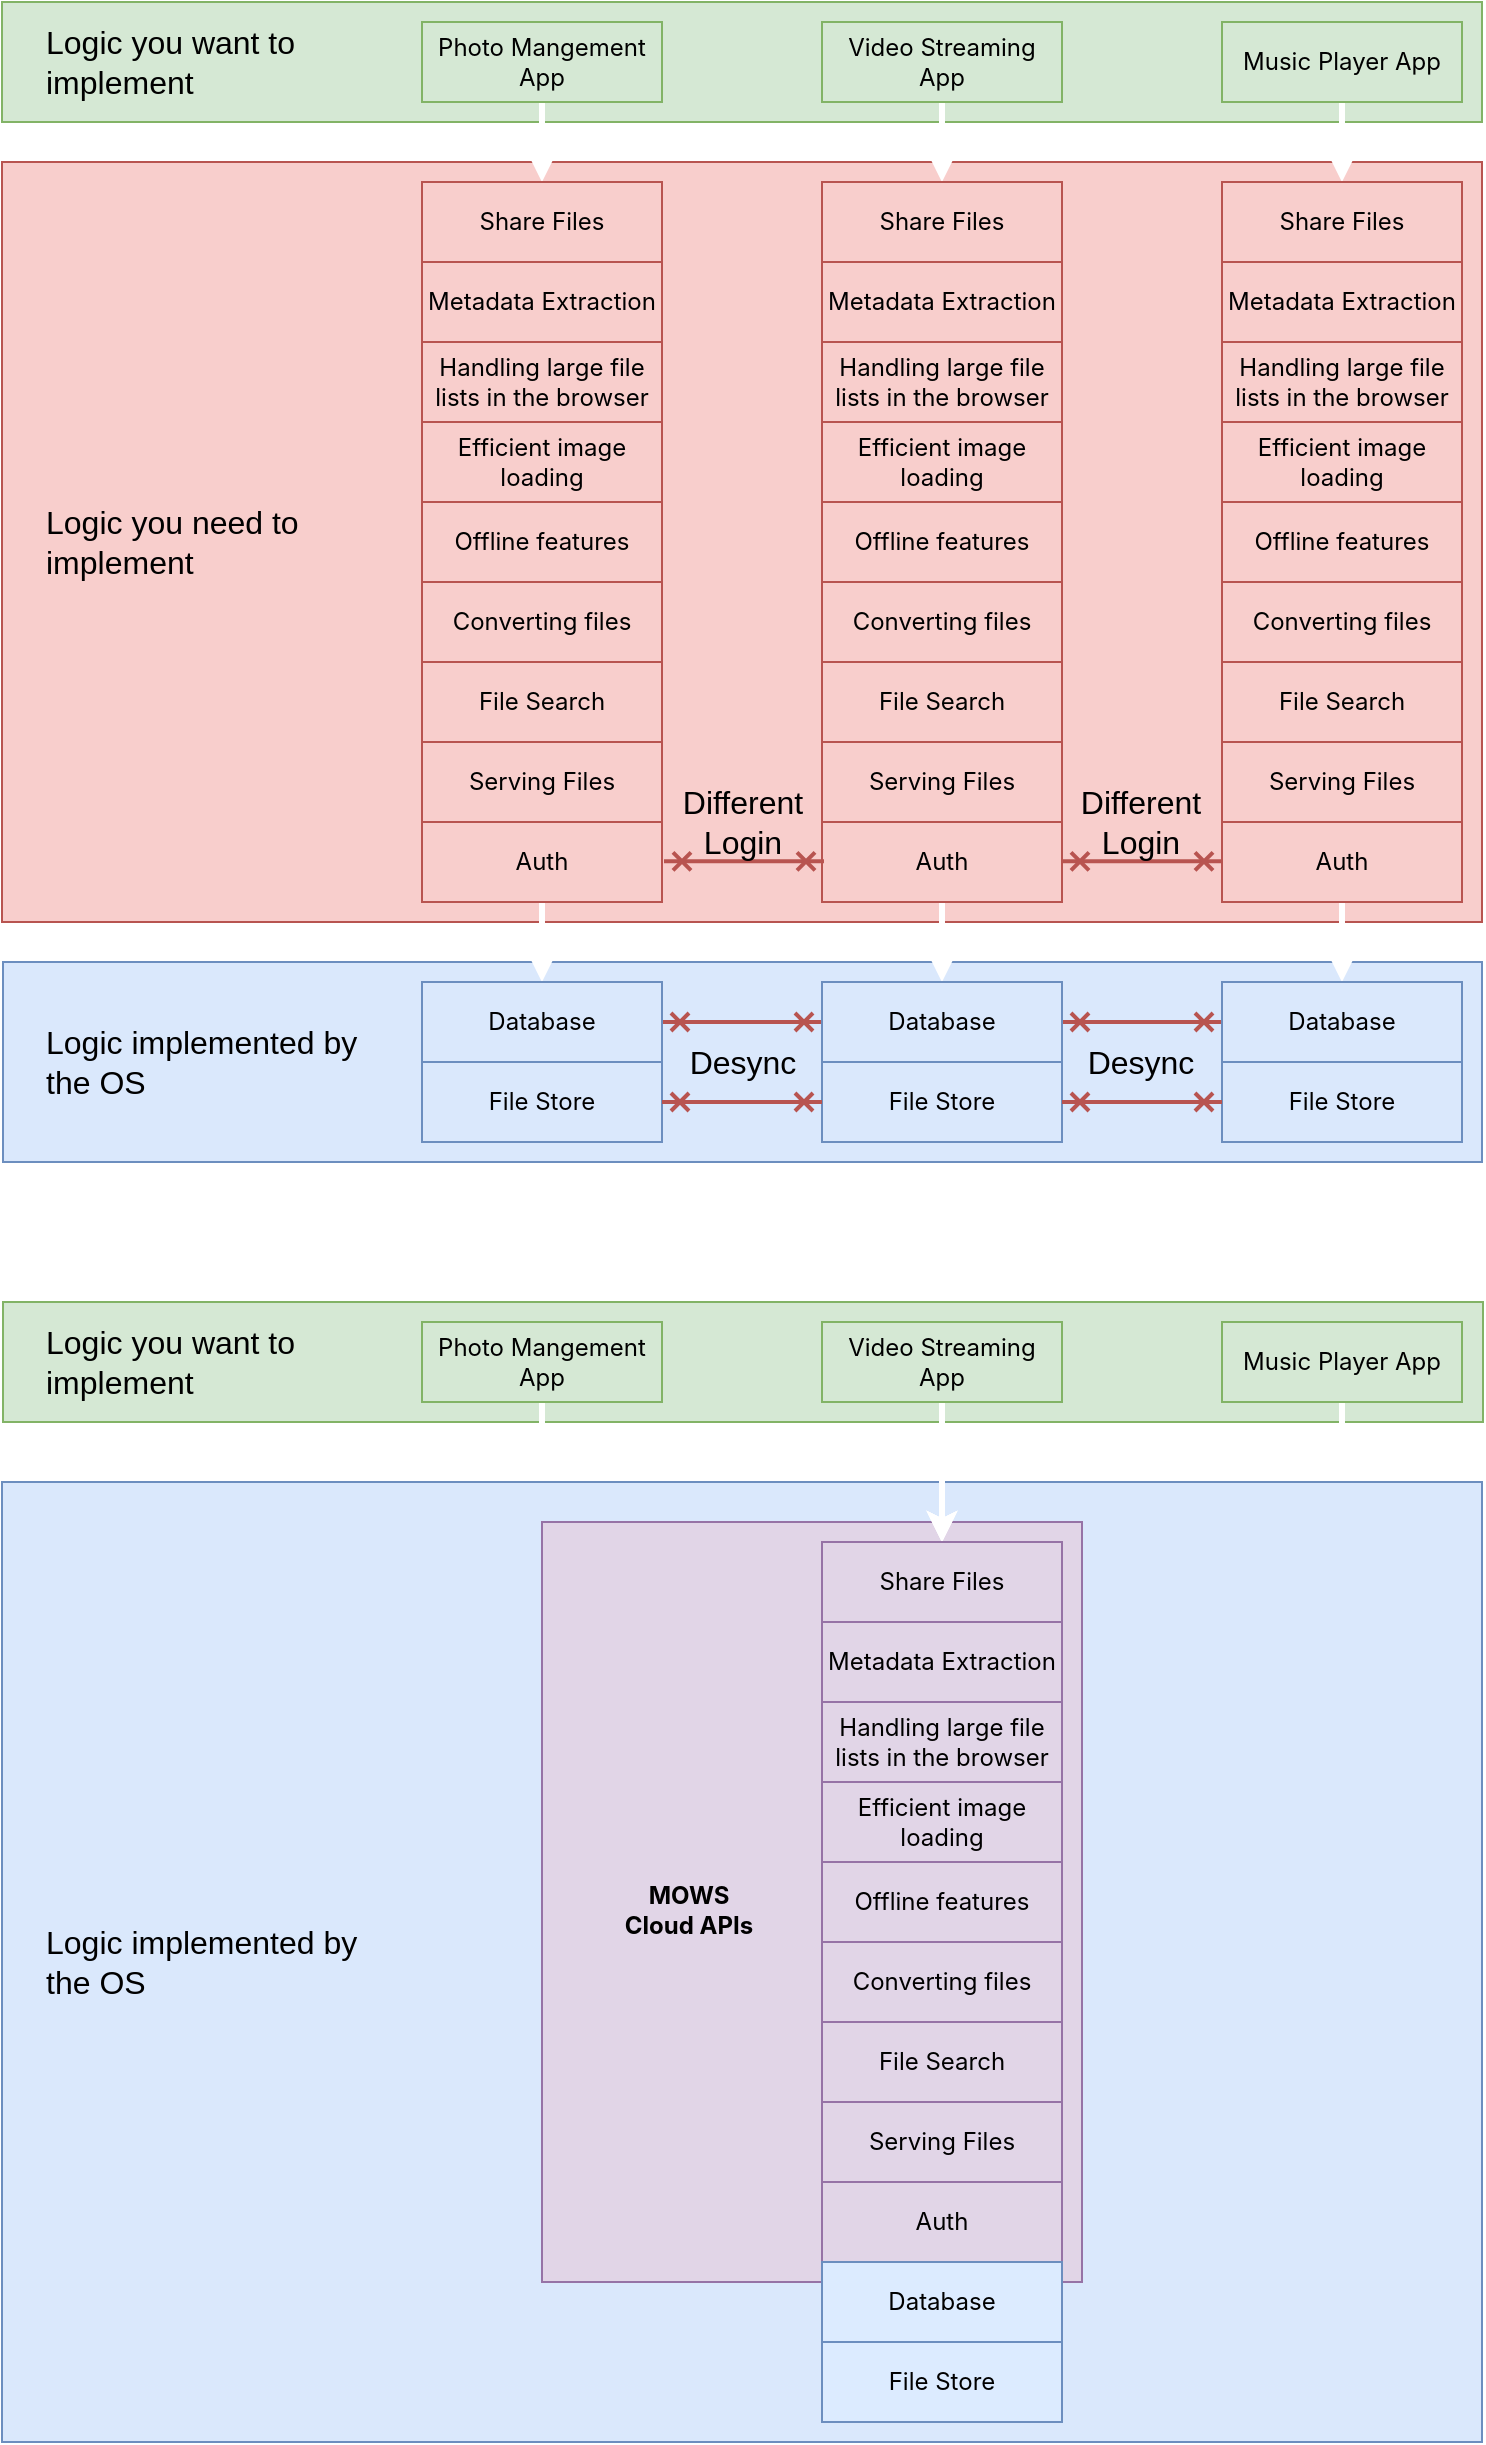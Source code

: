 <mxfile version="24.4.9" type="device">
  <diagram name="Seite-1" id="E-DoitbHutwgvBX5m-sC">
    <mxGraphModel dx="715" dy="850" grid="1" gridSize="10" guides="1" tooltips="1" connect="1" arrows="1" fold="1" page="1" pageScale="1" pageWidth="827" pageHeight="1169" math="0" shadow="0">
      <root>
        <mxCell id="0" />
        <mxCell id="1" parent="0" />
        <mxCell id="Mb5zyB3T2CtG6zJr2Mxs-84" value="" style="rounded=0;whiteSpace=wrap;html=1;fillColor=#dae8fc;strokeColor=#6c8ebf;fontFamily=Inter;fontSource=https%3A%2F%2Ffonts.googleapis.com%2Fcss%3Ffamily%3DInter;" parent="1" vertex="1">
          <mxGeometry x="870" y="850" width="740" height="480" as="geometry" />
        </mxCell>
        <mxCell id="9ROWvACtDVGKVb09vTlz-33" value="" style="rounded=0;whiteSpace=wrap;html=1;fillColor=#e1d5e7;strokeColor=#9673a6;fontFamily=Inter;fontSource=https%3A%2F%2Ffonts.googleapis.com%2Fcss%3Ffamily%3DInter;" vertex="1" parent="1">
          <mxGeometry x="1140" y="870" width="270" height="380" as="geometry" />
        </mxCell>
        <mxCell id="9ROWvACtDVGKVb09vTlz-24" value="" style="rounded=0;whiteSpace=wrap;html=1;fillColor=#dae8fc;strokeColor=#6c8ebf;fontFamily=Inter;fontSource=https%3A%2F%2Ffonts.googleapis.com%2Fcss%3Ffamily%3DInter;" vertex="1" parent="1">
          <mxGeometry x="870.5" y="590" width="739.5" height="100" as="geometry" />
        </mxCell>
        <mxCell id="9ROWvACtDVGKVb09vTlz-18" value="" style="rounded=0;whiteSpace=wrap;html=1;fillColor=#d5e8d4;strokeColor=#82b366;" vertex="1" parent="1">
          <mxGeometry x="870.5" y="760" width="740" height="60" as="geometry" />
        </mxCell>
        <mxCell id="9ROWvACtDVGKVb09vTlz-19" value="&lt;span style=&quot;font-size: 16px;&quot;&gt;Logic you want to implement&lt;/span&gt;" style="text;html=1;align=left;verticalAlign=middle;whiteSpace=wrap;rounded=0;" vertex="1" parent="1">
          <mxGeometry x="890" y="770" width="160" height="40" as="geometry" />
        </mxCell>
        <mxCell id="9ROWvACtDVGKVb09vTlz-17" value="" style="rounded=0;whiteSpace=wrap;html=1;fillColor=#d5e8d4;strokeColor=#82b366;" vertex="1" parent="1">
          <mxGeometry x="870" y="110" width="740" height="60" as="geometry" />
        </mxCell>
        <mxCell id="9ROWvACtDVGKVb09vTlz-16" value="" style="rounded=0;whiteSpace=wrap;html=1;fillColor=#f8cecc;strokeColor=#b85450;" vertex="1" parent="1">
          <mxGeometry x="870" y="190" width="740" height="380" as="geometry" />
        </mxCell>
        <mxCell id="9ROWvACtDVGKVb09vTlz-27" style="edgeStyle=orthogonalEdgeStyle;rounded=0;orthogonalLoop=1;jettySize=auto;html=1;exitX=0.5;exitY=1;exitDx=0;exitDy=0;entryX=0.5;entryY=0;entryDx=0;entryDy=0;strokeColor=#FFFFFF;strokeWidth=3;" edge="1" parent="1" source="Mb5zyB3T2CtG6zJr2Mxs-30" target="Mb5zyB3T2CtG6zJr2Mxs-122">
          <mxGeometry relative="1" as="geometry" />
        </mxCell>
        <mxCell id="Mb5zyB3T2CtG6zJr2Mxs-30" value="Auth" style="rounded=0;whiteSpace=wrap;html=1;fillColor=#f8cecc;strokeColor=#b85450;fontFamily=Inter;fontSource=https%3A%2F%2Ffonts.googleapis.com%2Fcss%3Ffamily%3DInter;" parent="1" vertex="1">
          <mxGeometry x="1080" y="520" width="120" height="40" as="geometry" />
        </mxCell>
        <mxCell id="Mb5zyB3T2CtG6zJr2Mxs-31" value="Serving Files" style="rounded=0;whiteSpace=wrap;html=1;fillColor=#f8cecc;strokeColor=#b85450;fontFamily=Inter;fontSource=https%3A%2F%2Ffonts.googleapis.com%2Fcss%3Ffamily%3DInter;" parent="1" vertex="1">
          <mxGeometry x="1080" y="480" width="120" height="40" as="geometry" />
        </mxCell>
        <mxCell id="Mb5zyB3T2CtG6zJr2Mxs-32" value="File Search" style="rounded=0;whiteSpace=wrap;html=1;fillColor=#f8cecc;strokeColor=#b85450;fontFamily=Inter;fontSource=https%3A%2F%2Ffonts.googleapis.com%2Fcss%3Ffamily%3DInter;" parent="1" vertex="1">
          <mxGeometry x="1080" y="440" width="120" height="40" as="geometry" />
        </mxCell>
        <mxCell id="Mb5zyB3T2CtG6zJr2Mxs-33" value="Converting files" style="rounded=0;whiteSpace=wrap;html=1;fillColor=#f8cecc;strokeColor=#b85450;fontFamily=Inter;fontSource=https%3A%2F%2Ffonts.googleapis.com%2Fcss%3Ffamily%3DInter;" parent="1" vertex="1">
          <mxGeometry x="1080" y="400" width="120" height="40" as="geometry" />
        </mxCell>
        <mxCell id="Mb5zyB3T2CtG6zJr2Mxs-34" value="Offline features" style="rounded=0;whiteSpace=wrap;html=1;fillColor=#f8cecc;strokeColor=#b85450;fontFamily=Inter;fontSource=https%3A%2F%2Ffonts.googleapis.com%2Fcss%3Ffamily%3DInter;" parent="1" vertex="1">
          <mxGeometry x="1080" y="360" width="120" height="40" as="geometry" />
        </mxCell>
        <mxCell id="Mb5zyB3T2CtG6zJr2Mxs-35" value="Efficient image loading" style="rounded=0;whiteSpace=wrap;html=1;fillColor=#f8cecc;strokeColor=#b85450;fontFamily=Inter;fontSource=https%3A%2F%2Ffonts.googleapis.com%2Fcss%3Ffamily%3DInter;" parent="1" vertex="1">
          <mxGeometry x="1080" y="320" width="120" height="40" as="geometry" />
        </mxCell>
        <mxCell id="Mb5zyB3T2CtG6zJr2Mxs-37" value="Handling large file lists in the browser" style="rounded=0;whiteSpace=wrap;html=1;fillColor=#f8cecc;strokeColor=#b85450;fontFamily=Inter;fontSource=https%3A%2F%2Ffonts.googleapis.com%2Fcss%3Ffamily%3DInter;" parent="1" vertex="1">
          <mxGeometry x="1080" y="280" width="120" height="40" as="geometry" />
        </mxCell>
        <mxCell id="Mb5zyB3T2CtG6zJr2Mxs-38" value="Metadata Extraction" style="rounded=0;whiteSpace=wrap;html=1;fillColor=#f8cecc;strokeColor=#b85450;fontFamily=Inter;fontSource=https%3A%2F%2Ffonts.googleapis.com%2Fcss%3Ffamily%3DInter;" parent="1" vertex="1">
          <mxGeometry x="1080" y="240" width="120" height="40" as="geometry" />
        </mxCell>
        <mxCell id="Mb5zyB3T2CtG6zJr2Mxs-114" style="edgeStyle=orthogonalEdgeStyle;rounded=0;orthogonalLoop=1;jettySize=auto;html=1;exitX=0.5;exitY=1;exitDx=0;exitDy=0;entryX=0.5;entryY=0;entryDx=0;entryDy=0;fontFamily=Inter;fontSource=https%3A%2F%2Ffonts.googleapis.com%2Fcss%3Ffamily%3DInter;fontColor=#FFFFFF;strokeColor=#FFFFFF;strokeWidth=3;" parent="1" source="Mb5zyB3T2CtG6zJr2Mxs-39" target="9ROWvACtDVGKVb09vTlz-5" edge="1">
          <mxGeometry relative="1" as="geometry" />
        </mxCell>
        <mxCell id="Mb5zyB3T2CtG6zJr2Mxs-39" value="Photo Mangement App" style="rounded=0;whiteSpace=wrap;html=1;fillColor=#d5e8d4;strokeColor=#82b366;fontFamily=Inter;fontSource=https%3A%2F%2Ffonts.googleapis.com%2Fcss%3Ffamily%3DInter;" parent="1" vertex="1">
          <mxGeometry x="1080" y="120" width="120" height="40" as="geometry" />
        </mxCell>
        <mxCell id="9ROWvACtDVGKVb09vTlz-28" style="edgeStyle=orthogonalEdgeStyle;rounded=0;orthogonalLoop=1;jettySize=auto;html=1;exitX=0.5;exitY=1;exitDx=0;exitDy=0;entryX=0.5;entryY=0;entryDx=0;entryDy=0;strokeColor=#FFFFFF;strokeWidth=3;" edge="1" parent="1" source="Mb5zyB3T2CtG6zJr2Mxs-40" target="Mb5zyB3T2CtG6zJr2Mxs-121">
          <mxGeometry relative="1" as="geometry" />
        </mxCell>
        <mxCell id="Mb5zyB3T2CtG6zJr2Mxs-40" value="Auth" style="rounded=0;whiteSpace=wrap;html=1;fillColor=#f8cecc;strokeColor=#b85450;fontFamily=Inter;fontSource=https%3A%2F%2Ffonts.googleapis.com%2Fcss%3Ffamily%3DInter;" parent="1" vertex="1">
          <mxGeometry x="1280" y="520" width="120" height="40" as="geometry" />
        </mxCell>
        <mxCell id="Mb5zyB3T2CtG6zJr2Mxs-41" value="Serving Files" style="rounded=0;whiteSpace=wrap;html=1;fillColor=#f8cecc;strokeColor=#b85450;fontFamily=Inter;fontSource=https%3A%2F%2Ffonts.googleapis.com%2Fcss%3Ffamily%3DInter;" parent="1" vertex="1">
          <mxGeometry x="1280" y="480" width="120" height="40" as="geometry" />
        </mxCell>
        <mxCell id="Mb5zyB3T2CtG6zJr2Mxs-42" value="File Search" style="rounded=0;whiteSpace=wrap;html=1;fillColor=#f8cecc;strokeColor=#b85450;fontFamily=Inter;fontSource=https%3A%2F%2Ffonts.googleapis.com%2Fcss%3Ffamily%3DInter;" parent="1" vertex="1">
          <mxGeometry x="1280" y="440" width="120" height="40" as="geometry" />
        </mxCell>
        <mxCell id="Mb5zyB3T2CtG6zJr2Mxs-43" value="Converting files" style="rounded=0;whiteSpace=wrap;html=1;fillColor=#f8cecc;strokeColor=#b85450;fontFamily=Inter;fontSource=https%3A%2F%2Ffonts.googleapis.com%2Fcss%3Ffamily%3DInter;" parent="1" vertex="1">
          <mxGeometry x="1280" y="400" width="120" height="40" as="geometry" />
        </mxCell>
        <mxCell id="Mb5zyB3T2CtG6zJr2Mxs-44" value="Offline features" style="rounded=0;whiteSpace=wrap;html=1;fillColor=#f8cecc;strokeColor=#b85450;fontFamily=Inter;fontSource=https%3A%2F%2Ffonts.googleapis.com%2Fcss%3Ffamily%3DInter;" parent="1" vertex="1">
          <mxGeometry x="1280" y="360" width="120" height="40" as="geometry" />
        </mxCell>
        <mxCell id="Mb5zyB3T2CtG6zJr2Mxs-45" value="Efficient image loading" style="rounded=0;whiteSpace=wrap;html=1;fillColor=#f8cecc;strokeColor=#b85450;fontFamily=Inter;fontSource=https%3A%2F%2Ffonts.googleapis.com%2Fcss%3Ffamily%3DInter;" parent="1" vertex="1">
          <mxGeometry x="1280" y="320" width="120" height="40" as="geometry" />
        </mxCell>
        <mxCell id="Mb5zyB3T2CtG6zJr2Mxs-46" value="Handling large file lists in the browser" style="rounded=0;whiteSpace=wrap;html=1;fillColor=#f8cecc;strokeColor=#b85450;fontFamily=Inter;fontSource=https%3A%2F%2Ffonts.googleapis.com%2Fcss%3Ffamily%3DInter;" parent="1" vertex="1">
          <mxGeometry x="1280" y="280" width="120" height="40" as="geometry" />
        </mxCell>
        <mxCell id="Mb5zyB3T2CtG6zJr2Mxs-47" value="Metadata Extraction" style="rounded=0;whiteSpace=wrap;html=1;fillColor=#f8cecc;strokeColor=#b85450;fontFamily=Inter;fontSource=https%3A%2F%2Ffonts.googleapis.com%2Fcss%3Ffamily%3DInter;" parent="1" vertex="1">
          <mxGeometry x="1280" y="240" width="120" height="40" as="geometry" />
        </mxCell>
        <mxCell id="Mb5zyB3T2CtG6zJr2Mxs-115" style="edgeStyle=orthogonalEdgeStyle;rounded=0;orthogonalLoop=1;jettySize=auto;html=1;exitX=0.5;exitY=1;exitDx=0;exitDy=0;entryX=0.5;entryY=0;entryDx=0;entryDy=0;fontFamily=Inter;fontSource=https%3A%2F%2Ffonts.googleapis.com%2Fcss%3Ffamily%3DInter;fontColor=#FFFFFF;strokeColor=#FFFFFF;strokeWidth=3;" parent="1" source="Mb5zyB3T2CtG6zJr2Mxs-48" target="9ROWvACtDVGKVb09vTlz-7" edge="1">
          <mxGeometry relative="1" as="geometry" />
        </mxCell>
        <mxCell id="Mb5zyB3T2CtG6zJr2Mxs-48" value="Video Streaming App" style="rounded=0;whiteSpace=wrap;html=1;fillColor=#d5e8d4;strokeColor=#82b366;fontFamily=Inter;fontSource=https%3A%2F%2Ffonts.googleapis.com%2Fcss%3Ffamily%3DInter;" parent="1" vertex="1">
          <mxGeometry x="1280" y="120" width="120" height="40" as="geometry" />
        </mxCell>
        <mxCell id="9ROWvACtDVGKVb09vTlz-29" style="edgeStyle=orthogonalEdgeStyle;rounded=0;orthogonalLoop=1;jettySize=auto;html=1;exitX=0.5;exitY=1;exitDx=0;exitDy=0;entryX=0.5;entryY=0;entryDx=0;entryDy=0;strokeColor=#FFFFFF;strokeWidth=3;" edge="1" parent="1" source="Mb5zyB3T2CtG6zJr2Mxs-49" target="Mb5zyB3T2CtG6zJr2Mxs-120">
          <mxGeometry relative="1" as="geometry" />
        </mxCell>
        <mxCell id="Mb5zyB3T2CtG6zJr2Mxs-49" value="Auth" style="rounded=0;whiteSpace=wrap;html=1;fillColor=#f8cecc;strokeColor=#b85450;fontFamily=Inter;fontSource=https%3A%2F%2Ffonts.googleapis.com%2Fcss%3Ffamily%3DInter;" parent="1" vertex="1">
          <mxGeometry x="1480" y="520" width="120" height="40" as="geometry" />
        </mxCell>
        <mxCell id="Mb5zyB3T2CtG6zJr2Mxs-50" value="Serving Files" style="rounded=0;whiteSpace=wrap;html=1;fillColor=#f8cecc;strokeColor=#b85450;fontFamily=Inter;fontSource=https%3A%2F%2Ffonts.googleapis.com%2Fcss%3Ffamily%3DInter;" parent="1" vertex="1">
          <mxGeometry x="1480" y="480" width="120" height="40" as="geometry" />
        </mxCell>
        <mxCell id="Mb5zyB3T2CtG6zJr2Mxs-51" value="File Search" style="rounded=0;whiteSpace=wrap;html=1;fillColor=#f8cecc;strokeColor=#b85450;fontFamily=Inter;fontSource=https%3A%2F%2Ffonts.googleapis.com%2Fcss%3Ffamily%3DInter;" parent="1" vertex="1">
          <mxGeometry x="1480" y="440" width="120" height="40" as="geometry" />
        </mxCell>
        <mxCell id="Mb5zyB3T2CtG6zJr2Mxs-52" value="Converting files" style="rounded=0;whiteSpace=wrap;html=1;fillColor=#f8cecc;strokeColor=#b85450;fontFamily=Inter;fontSource=https%3A%2F%2Ffonts.googleapis.com%2Fcss%3Ffamily%3DInter;" parent="1" vertex="1">
          <mxGeometry x="1480" y="400" width="120" height="40" as="geometry" />
        </mxCell>
        <mxCell id="Mb5zyB3T2CtG6zJr2Mxs-53" value="Offline features" style="rounded=0;whiteSpace=wrap;html=1;fillColor=#f8cecc;strokeColor=#b85450;fontFamily=Inter;fontSource=https%3A%2F%2Ffonts.googleapis.com%2Fcss%3Ffamily%3DInter;" parent="1" vertex="1">
          <mxGeometry x="1480" y="360" width="120" height="40" as="geometry" />
        </mxCell>
        <mxCell id="Mb5zyB3T2CtG6zJr2Mxs-54" value="Efficient image loading" style="rounded=0;whiteSpace=wrap;html=1;fillColor=#f8cecc;strokeColor=#b85450;fontFamily=Inter;fontSource=https%3A%2F%2Ffonts.googleapis.com%2Fcss%3Ffamily%3DInter;" parent="1" vertex="1">
          <mxGeometry x="1480" y="320" width="120" height="40" as="geometry" />
        </mxCell>
        <mxCell id="Mb5zyB3T2CtG6zJr2Mxs-55" value="Handling large file lists in the browser" style="rounded=0;whiteSpace=wrap;html=1;fillColor=#f8cecc;strokeColor=#b85450;fontFamily=Inter;fontSource=https%3A%2F%2Ffonts.googleapis.com%2Fcss%3Ffamily%3DInter;" parent="1" vertex="1">
          <mxGeometry x="1480" y="280" width="120" height="40" as="geometry" />
        </mxCell>
        <mxCell id="Mb5zyB3T2CtG6zJr2Mxs-56" value="Metadata Extraction" style="rounded=0;whiteSpace=wrap;html=1;fillColor=#f8cecc;strokeColor=#b85450;fontFamily=Inter;fontSource=https%3A%2F%2Ffonts.googleapis.com%2Fcss%3Ffamily%3DInter;" parent="1" vertex="1">
          <mxGeometry x="1480" y="240" width="120" height="40" as="geometry" />
        </mxCell>
        <mxCell id="Mb5zyB3T2CtG6zJr2Mxs-116" style="edgeStyle=orthogonalEdgeStyle;rounded=0;orthogonalLoop=1;jettySize=auto;html=1;exitX=0.5;exitY=1;exitDx=0;exitDy=0;fontFamily=Inter;fontSource=https%3A%2F%2Ffonts.googleapis.com%2Fcss%3Ffamily%3DInter;fontColor=#FFFFFF;strokeColor=#FFFFFF;strokeWidth=3;" parent="1" source="Mb5zyB3T2CtG6zJr2Mxs-57" edge="1">
          <mxGeometry relative="1" as="geometry">
            <mxPoint x="1540" y="200" as="targetPoint" />
          </mxGeometry>
        </mxCell>
        <mxCell id="Mb5zyB3T2CtG6zJr2Mxs-57" value="Music Player App" style="rounded=0;whiteSpace=wrap;html=1;fillColor=#d5e8d4;strokeColor=#82b366;fontFamily=Inter;fontSource=https%3A%2F%2Ffonts.googleapis.com%2Fcss%3Ffamily%3DInter;" parent="1" vertex="1">
          <mxGeometry x="1480" y="120" width="120" height="40" as="geometry" />
        </mxCell>
        <mxCell id="Mb5zyB3T2CtG6zJr2Mxs-61" value="File Store" style="rounded=0;whiteSpace=wrap;html=1;fillColor=#dae8fc;strokeColor=#6c8ebf;fontFamily=Inter;fontSource=https%3A%2F%2Ffonts.googleapis.com%2Fcss%3Ffamily%3DInter;" parent="1" vertex="1">
          <mxGeometry x="1080" y="640" width="120" height="40" as="geometry" />
        </mxCell>
        <mxCell id="Mb5zyB3T2CtG6zJr2Mxs-62" value="File Store" style="rounded=0;whiteSpace=wrap;html=1;fillColor=#dae8fc;strokeColor=#6c8ebf;fontFamily=Inter;fontSource=https%3A%2F%2Ffonts.googleapis.com%2Fcss%3Ffamily%3DInter;" parent="1" vertex="1">
          <mxGeometry x="1280" y="640" width="120" height="40" as="geometry" />
        </mxCell>
        <mxCell id="Mb5zyB3T2CtG6zJr2Mxs-63" value="File Store" style="rounded=0;whiteSpace=wrap;html=1;fillColor=#dae8fc;strokeColor=#6c8ebf;fontFamily=Inter;fontSource=https%3A%2F%2Ffonts.googleapis.com%2Fcss%3Ffamily%3DInter;" parent="1" vertex="1">
          <mxGeometry x="1480" y="640" width="120" height="40" as="geometry" />
        </mxCell>
        <mxCell id="Mb5zyB3T2CtG6zJr2Mxs-67" value="" style="endArrow=cross;startArrow=cross;html=1;rounded=0;exitX=1;exitY=0.5;exitDx=0;exitDy=0;entryX=0;entryY=0.5;entryDx=0;entryDy=0;fillColor=#f8cecc;strokeColor=#b85450;strokeWidth=2;startFill=0;endFill=0;fontFamily=Inter;fontSource=https%3A%2F%2Ffonts.googleapis.com%2Fcss%3Ffamily%3DInter;" parent="1" source="Mb5zyB3T2CtG6zJr2Mxs-61" target="Mb5zyB3T2CtG6zJr2Mxs-62" edge="1">
          <mxGeometry width="50" height="50" relative="1" as="geometry">
            <mxPoint x="1200" y="750" as="sourcePoint" />
            <mxPoint x="1280" y="750" as="targetPoint" />
          </mxGeometry>
        </mxCell>
        <mxCell id="Mb5zyB3T2CtG6zJr2Mxs-68" value="" style="endArrow=cross;startArrow=cross;html=1;rounded=0;exitX=1;exitY=0.5;exitDx=0;exitDy=0;fillColor=#f8cecc;strokeColor=#b85450;strokeWidth=2;startFill=0;endFill=0;fontFamily=Inter;fontSource=https%3A%2F%2Ffonts.googleapis.com%2Fcss%3Ffamily%3DInter;entryX=0;entryY=0.5;entryDx=0;entryDy=0;" parent="1" edge="1" target="Mb5zyB3T2CtG6zJr2Mxs-63" source="Mb5zyB3T2CtG6zJr2Mxs-62">
          <mxGeometry width="50" height="50" relative="1" as="geometry">
            <mxPoint x="1400.0" y="750" as="sourcePoint" />
            <mxPoint x="1480" y="750" as="targetPoint" />
          </mxGeometry>
        </mxCell>
        <mxCell id="Mb5zyB3T2CtG6zJr2Mxs-69" value="" style="endArrow=cross;startArrow=cross;html=1;rounded=0;entryX=0;entryY=0.5;entryDx=0;entryDy=0;fillColor=#f8cecc;strokeColor=#b85450;strokeWidth=2;startFill=0;endFill=0;fontFamily=Inter;fontSource=https%3A%2F%2Ffonts.googleapis.com%2Fcss%3Ffamily%3DInter;exitX=1;exitY=0.5;exitDx=0;exitDy=0;" parent="1" source="Mb5zyB3T2CtG6zJr2Mxs-121" target="Mb5zyB3T2CtG6zJr2Mxs-120" edge="1">
          <mxGeometry width="50" height="50" relative="1" as="geometry">
            <mxPoint x="1450" y="620" as="sourcePoint" />
            <mxPoint x="1534" y="620" as="targetPoint" />
          </mxGeometry>
        </mxCell>
        <mxCell id="Mb5zyB3T2CtG6zJr2Mxs-70" value="" style="endArrow=cross;startArrow=cross;html=1;rounded=0;entryX=0;entryY=0.5;entryDx=0;entryDy=0;fillColor=#f8cecc;strokeColor=#b85450;strokeWidth=2;startFill=0;endFill=0;fontFamily=Inter;fontSource=https%3A%2F%2Ffonts.googleapis.com%2Fcss%3Ffamily%3DInter;exitX=1;exitY=0.5;exitDx=0;exitDy=0;" parent="1" source="Mb5zyB3T2CtG6zJr2Mxs-122" edge="1" target="Mb5zyB3T2CtG6zJr2Mxs-121">
          <mxGeometry width="50" height="50" relative="1" as="geometry">
            <mxPoint x="1250" y="620" as="sourcePoint" />
            <mxPoint x="1334" y="620" as="targetPoint" />
          </mxGeometry>
        </mxCell>
        <mxCell id="Mb5zyB3T2CtG6zJr2Mxs-88" value="&lt;div&gt;&lt;b&gt;MOWS Cloud APIs&lt;/b&gt;&lt;/div&gt;" style="text;html=1;align=center;verticalAlign=middle;whiteSpace=wrap;rounded=0;fontFamily=Inter;fontSource=https%3A%2F%2Ffonts.googleapis.com%2Fcss%3Ffamily%3DInter;" parent="1" vertex="1">
          <mxGeometry x="1179" y="1049" width="69" height="30" as="geometry" />
        </mxCell>
        <mxCell id="Mb5zyB3T2CtG6zJr2Mxs-110" style="edgeStyle=orthogonalEdgeStyle;rounded=0;orthogonalLoop=1;jettySize=auto;html=1;exitX=0.5;exitY=1;exitDx=0;exitDy=0;entryX=0.5;entryY=0;entryDx=0;entryDy=0;fontFamily=Inter;fontSource=https%3A%2F%2Ffonts.googleapis.com%2Fcss%3Ffamily%3DInter;fontColor=#FFFFFF;strokeColor=#FFFFFF;strokeWidth=3;" parent="1" source="Mb5zyB3T2CtG6zJr2Mxs-95" target="9ROWvACtDVGKVb09vTlz-20" edge="1">
          <mxGeometry relative="1" as="geometry" />
        </mxCell>
        <mxCell id="Mb5zyB3T2CtG6zJr2Mxs-95" value="Photo Mangement App" style="rounded=0;whiteSpace=wrap;html=1;fillColor=#d5e8d4;strokeColor=#82b366;fontFamily=Inter;fontSource=https%3A%2F%2Ffonts.googleapis.com%2Fcss%3Ffamily%3DInter;" parent="1" vertex="1">
          <mxGeometry x="1080" y="770" width="120" height="40" as="geometry" />
        </mxCell>
        <mxCell id="Mb5zyB3T2CtG6zJr2Mxs-111" style="edgeStyle=orthogonalEdgeStyle;rounded=0;orthogonalLoop=1;jettySize=auto;html=1;exitX=0.5;exitY=1;exitDx=0;exitDy=0;fontFamily=Inter;fontSource=https%3A%2F%2Ffonts.googleapis.com%2Fcss%3Ffamily%3DInter;fontColor=#FFFFFF;strokeColor=#FFFFFF;entryX=0.5;entryY=0;entryDx=0;entryDy=0;strokeWidth=3;" parent="1" source="Mb5zyB3T2CtG6zJr2Mxs-96" edge="1" target="9ROWvACtDVGKVb09vTlz-20">
          <mxGeometry relative="1" as="geometry">
            <mxPoint x="1279.667" y="850.0" as="targetPoint" />
          </mxGeometry>
        </mxCell>
        <mxCell id="Mb5zyB3T2CtG6zJr2Mxs-96" value="Video Streaming App" style="rounded=0;whiteSpace=wrap;html=1;fillColor=#d5e8d4;strokeColor=#82b366;fontFamily=Inter;fontSource=https%3A%2F%2Ffonts.googleapis.com%2Fcss%3Ffamily%3DInter;" parent="1" vertex="1">
          <mxGeometry x="1280" y="770" width="120" height="40" as="geometry" />
        </mxCell>
        <mxCell id="Mb5zyB3T2CtG6zJr2Mxs-112" style="edgeStyle=orthogonalEdgeStyle;rounded=0;orthogonalLoop=1;jettySize=auto;html=1;exitX=0.5;exitY=1;exitDx=0;exitDy=0;entryX=0.5;entryY=0;entryDx=0;entryDy=0;fontFamily=Inter;fontSource=https%3A%2F%2Ffonts.googleapis.com%2Fcss%3Ffamily%3DInter;fontColor=#FFFFFF;strokeColor=#FFFFFF;strokeWidth=3;" parent="1" source="Mb5zyB3T2CtG6zJr2Mxs-97" target="9ROWvACtDVGKVb09vTlz-20" edge="1">
          <mxGeometry relative="1" as="geometry">
            <mxPoint x="1286" y="850.0" as="targetPoint" />
          </mxGeometry>
        </mxCell>
        <mxCell id="Mb5zyB3T2CtG6zJr2Mxs-97" value="Music Player App" style="rounded=0;whiteSpace=wrap;html=1;fillColor=#d5e8d4;strokeColor=#82b366;fontFamily=Inter;fontSource=https%3A%2F%2Ffonts.googleapis.com%2Fcss%3Ffamily%3DInter;" parent="1" vertex="1">
          <mxGeometry x="1480" y="770" width="120" height="40" as="geometry" />
        </mxCell>
        <mxCell id="Mb5zyB3T2CtG6zJr2Mxs-100" value="Auth" style="rounded=0;whiteSpace=wrap;html=1;fillColor=#e1d5e7;strokeColor=#9673a6;fontFamily=Inter;fontSource=https%3A%2F%2Ffonts.googleapis.com%2Fcss%3Ffamily%3DInter;" parent="1" vertex="1">
          <mxGeometry x="1280" y="1200" width="120" height="40" as="geometry" />
        </mxCell>
        <mxCell id="Mb5zyB3T2CtG6zJr2Mxs-101" value="Serving Files" style="rounded=0;whiteSpace=wrap;html=1;fillColor=#e1d5e7;strokeColor=#9673a6;fontFamily=Inter;fontSource=https%3A%2F%2Ffonts.googleapis.com%2Fcss%3Ffamily%3DInter;" parent="1" vertex="1">
          <mxGeometry x="1280" y="1160" width="120" height="40" as="geometry" />
        </mxCell>
        <mxCell id="Mb5zyB3T2CtG6zJr2Mxs-102" value="File Search" style="rounded=0;whiteSpace=wrap;html=1;fillColor=#e1d5e7;strokeColor=#9673a6;fontFamily=Inter;fontSource=https%3A%2F%2Ffonts.googleapis.com%2Fcss%3Ffamily%3DInter;" parent="1" vertex="1">
          <mxGeometry x="1280" y="1120" width="120" height="40" as="geometry" />
        </mxCell>
        <mxCell id="Mb5zyB3T2CtG6zJr2Mxs-103" value="Converting files" style="rounded=0;whiteSpace=wrap;html=1;fillColor=#e1d5e7;strokeColor=#9673a6;fontFamily=Inter;fontSource=https%3A%2F%2Ffonts.googleapis.com%2Fcss%3Ffamily%3DInter;" parent="1" vertex="1">
          <mxGeometry x="1280" y="1080" width="120" height="40" as="geometry" />
        </mxCell>
        <mxCell id="Mb5zyB3T2CtG6zJr2Mxs-104" value="Offline features" style="rounded=0;whiteSpace=wrap;html=1;fillColor=#e1d5e7;strokeColor=#9673a6;fontFamily=Inter;fontSource=https%3A%2F%2Ffonts.googleapis.com%2Fcss%3Ffamily%3DInter;" parent="1" vertex="1">
          <mxGeometry x="1280" y="1040" width="120" height="40" as="geometry" />
        </mxCell>
        <mxCell id="Mb5zyB3T2CtG6zJr2Mxs-105" value="Efficient image loading" style="rounded=0;whiteSpace=wrap;html=1;fillColor=#e1d5e7;strokeColor=#9673a6;fontFamily=Inter;fontSource=https%3A%2F%2Ffonts.googleapis.com%2Fcss%3Ffamily%3DInter;" parent="1" vertex="1">
          <mxGeometry x="1280" y="1000" width="120" height="40" as="geometry" />
        </mxCell>
        <mxCell id="Mb5zyB3T2CtG6zJr2Mxs-106" value="Handling large file lists in the browser" style="rounded=0;whiteSpace=wrap;html=1;fillColor=#e1d5e7;strokeColor=#9673a6;fontFamily=Inter;fontSource=https%3A%2F%2Ffonts.googleapis.com%2Fcss%3Ffamily%3DInter;" parent="1" vertex="1">
          <mxGeometry x="1280" y="960" width="120" height="40" as="geometry" />
        </mxCell>
        <mxCell id="Mb5zyB3T2CtG6zJr2Mxs-107" value="Metadata Extraction" style="rounded=0;whiteSpace=wrap;html=1;fillColor=#e1d5e7;strokeColor=#9673a6;fontFamily=Inter;fontSource=https%3A%2F%2Ffonts.googleapis.com%2Fcss%3Ffamily%3DInter;" parent="1" vertex="1">
          <mxGeometry x="1280" y="920" width="120" height="40" as="geometry" />
        </mxCell>
        <mxCell id="Mb5zyB3T2CtG6zJr2Mxs-108" value="File Store" style="rounded=0;whiteSpace=wrap;html=1;fillColor=#DCEBFF;strokeColor=#6c8ebf;fontFamily=Inter;fontSource=https%3A%2F%2Ffonts.googleapis.com%2Fcss%3Ffamily%3DInter;" parent="1" vertex="1">
          <mxGeometry x="1280" y="1280" width="120" height="40" as="geometry" />
        </mxCell>
        <mxCell id="Mb5zyB3T2CtG6zJr2Mxs-113" value="Database" style="rounded=0;whiteSpace=wrap;html=1;fillColor=#DCEBFF;strokeColor=#6c8ebf;fontFamily=Inter;fontSource=https%3A%2F%2Ffonts.googleapis.com%2Fcss%3Ffamily%3DInter;" parent="1" vertex="1">
          <mxGeometry x="1280" y="1240" width="120" height="40" as="geometry" />
        </mxCell>
        <mxCell id="Mb5zyB3T2CtG6zJr2Mxs-120" value="Database" style="rounded=0;whiteSpace=wrap;html=1;fillColor=#dae8fc;strokeColor=#6c8ebf;fontFamily=Inter;fontSource=https%3A%2F%2Ffonts.googleapis.com%2Fcss%3Ffamily%3DInter;" parent="1" vertex="1">
          <mxGeometry x="1480" y="600" width="120" height="40" as="geometry" />
        </mxCell>
        <mxCell id="Mb5zyB3T2CtG6zJr2Mxs-121" value="Database" style="rounded=0;whiteSpace=wrap;html=1;fillColor=#dae8fc;strokeColor=#6c8ebf;fontFamily=Inter;fontSource=https%3A%2F%2Ffonts.googleapis.com%2Fcss%3Ffamily%3DInter;" parent="1" vertex="1">
          <mxGeometry x="1280" y="600" width="120" height="40" as="geometry" />
        </mxCell>
        <mxCell id="Mb5zyB3T2CtG6zJr2Mxs-122" value="Database" style="rounded=0;whiteSpace=wrap;html=1;fillColor=#dae8fc;strokeColor=#6c8ebf;fontFamily=Inter;fontSource=https%3A%2F%2Ffonts.googleapis.com%2Fcss%3Ffamily%3DInter;" parent="1" vertex="1">
          <mxGeometry x="1080" y="600" width="120" height="40" as="geometry" />
        </mxCell>
        <mxCell id="9ROWvACtDVGKVb09vTlz-3" value="&lt;span style=&quot;font-size: 16px;&quot;&gt;Logic you want to implement&lt;/span&gt;" style="text;html=1;align=left;verticalAlign=middle;whiteSpace=wrap;rounded=0;" vertex="1" parent="1">
          <mxGeometry x="890" y="120" width="160" height="40" as="geometry" />
        </mxCell>
        <mxCell id="9ROWvACtDVGKVb09vTlz-5" value="Share Files" style="rounded=0;whiteSpace=wrap;html=1;fillColor=#f8cecc;strokeColor=#b85450;fontFamily=Inter;fontSource=https%3A%2F%2Ffonts.googleapis.com%2Fcss%3Ffamily%3DInter;" vertex="1" parent="1">
          <mxGeometry x="1080" y="200" width="120" height="40" as="geometry" />
        </mxCell>
        <mxCell id="9ROWvACtDVGKVb09vTlz-6" value="Share Files" style="rounded=0;whiteSpace=wrap;html=1;fillColor=#f8cecc;strokeColor=#b85450;fontFamily=Inter;fontSource=https%3A%2F%2Ffonts.googleapis.com%2Fcss%3Ffamily%3DInter;" vertex="1" parent="1">
          <mxGeometry x="1480" y="200" width="120" height="40" as="geometry" />
        </mxCell>
        <mxCell id="9ROWvACtDVGKVb09vTlz-7" value="Share Files" style="rounded=0;whiteSpace=wrap;html=1;fillColor=#f8cecc;strokeColor=#b85450;fontFamily=Inter;fontSource=https%3A%2F%2Ffonts.googleapis.com%2Fcss%3Ffamily%3DInter;" vertex="1" parent="1">
          <mxGeometry x="1280" y="200" width="120" height="40" as="geometry" />
        </mxCell>
        <mxCell id="9ROWvACtDVGKVb09vTlz-8" value="" style="endArrow=cross;startArrow=cross;html=1;rounded=0;entryX=0;entryY=0.5;entryDx=0;entryDy=0;fillColor=#f8cecc;strokeColor=#b85450;strokeWidth=2;startFill=0;endFill=0;fontFamily=Inter;fontSource=https%3A%2F%2Ffonts.googleapis.com%2Fcss%3Ffamily%3DInter;exitX=1;exitY=0.5;exitDx=0;exitDy=0;" edge="1" parent="1">
          <mxGeometry width="50" height="50" relative="1" as="geometry">
            <mxPoint x="1400" y="539.66" as="sourcePoint" />
            <mxPoint x="1480" y="539.66" as="targetPoint" />
          </mxGeometry>
        </mxCell>
        <mxCell id="9ROWvACtDVGKVb09vTlz-9" value="" style="endArrow=cross;startArrow=cross;html=1;rounded=0;entryX=0;entryY=0.5;entryDx=0;entryDy=0;fillColor=#f8cecc;strokeColor=#b85450;strokeWidth=2;startFill=0;endFill=0;fontFamily=Inter;fontSource=https%3A%2F%2Ffonts.googleapis.com%2Fcss%3Ffamily%3DInter;exitX=1;exitY=0.5;exitDx=0;exitDy=0;" edge="1" parent="1">
          <mxGeometry width="50" height="50" relative="1" as="geometry">
            <mxPoint x="1201" y="539.66" as="sourcePoint" />
            <mxPoint x="1281" y="539.66" as="targetPoint" />
          </mxGeometry>
        </mxCell>
        <mxCell id="9ROWvACtDVGKVb09vTlz-10" value="&lt;span style=&quot;font-size: 16px;&quot;&gt;Logic you need to implement&lt;/span&gt;" style="text;html=1;align=left;verticalAlign=middle;whiteSpace=wrap;rounded=0;" vertex="1" parent="1">
          <mxGeometry x="890" y="360" width="160" height="40" as="geometry" />
        </mxCell>
        <mxCell id="9ROWvACtDVGKVb09vTlz-13" value="&lt;span style=&quot;font-size: 16px;&quot;&gt;Desync&lt;/span&gt;" style="text;html=1;align=center;verticalAlign=middle;whiteSpace=wrap;rounded=0;" vertex="1" parent="1">
          <mxGeometry x="1211" y="630" width="59" height="20" as="geometry" />
        </mxCell>
        <mxCell id="9ROWvACtDVGKVb09vTlz-15" value="&lt;span style=&quot;font-size: 16px;&quot;&gt;Desync&lt;/span&gt;" style="text;html=1;align=center;verticalAlign=middle;whiteSpace=wrap;rounded=0;" vertex="1" parent="1">
          <mxGeometry x="1410" y="630" width="59" height="20" as="geometry" />
        </mxCell>
        <mxCell id="9ROWvACtDVGKVb09vTlz-20" value="Share Files" style="rounded=0;whiteSpace=wrap;html=1;fillColor=#e1d5e7;strokeColor=#9673a6;fontFamily=Inter;fontSource=https%3A%2F%2Ffonts.googleapis.com%2Fcss%3Ffamily%3DInter;" vertex="1" parent="1">
          <mxGeometry x="1280" y="880" width="120" height="40" as="geometry" />
        </mxCell>
        <mxCell id="9ROWvACtDVGKVb09vTlz-22" value="&lt;span style=&quot;font-size: 16px;&quot;&gt;Different&lt;/span&gt;&lt;div&gt;&lt;span style=&quot;font-size: 16px;&quot;&gt;Login&lt;/span&gt;&lt;/div&gt;" style="text;html=1;align=center;verticalAlign=middle;whiteSpace=wrap;rounded=0;" vertex="1" parent="1">
          <mxGeometry x="1210.5" y="510" width="59" height="20" as="geometry" />
        </mxCell>
        <mxCell id="9ROWvACtDVGKVb09vTlz-23" value="&lt;span style=&quot;font-size: 16px;&quot;&gt;Different&lt;/span&gt;&lt;div&gt;&lt;span style=&quot;font-size: 16px;&quot;&gt;Login&lt;/span&gt;&lt;/div&gt;" style="text;html=1;align=center;verticalAlign=middle;whiteSpace=wrap;rounded=0;" vertex="1" parent="1">
          <mxGeometry x="1410" y="510" width="59" height="20" as="geometry" />
        </mxCell>
        <mxCell id="9ROWvACtDVGKVb09vTlz-25" value="&lt;span style=&quot;font-size: 16px;&quot;&gt;Logic implemented by the OS&lt;/span&gt;" style="text;html=1;align=left;verticalAlign=middle;whiteSpace=wrap;rounded=0;" vertex="1" parent="1">
          <mxGeometry x="890" y="620" width="160" height="40" as="geometry" />
        </mxCell>
        <mxCell id="9ROWvACtDVGKVb09vTlz-26" value="&lt;span style=&quot;font-size: 16px;&quot;&gt;Logic implemented by the OS&lt;/span&gt;" style="text;html=1;align=left;verticalAlign=middle;whiteSpace=wrap;rounded=0;" vertex="1" parent="1">
          <mxGeometry x="890" y="1070" width="160" height="40" as="geometry" />
        </mxCell>
      </root>
    </mxGraphModel>
  </diagram>
</mxfile>

